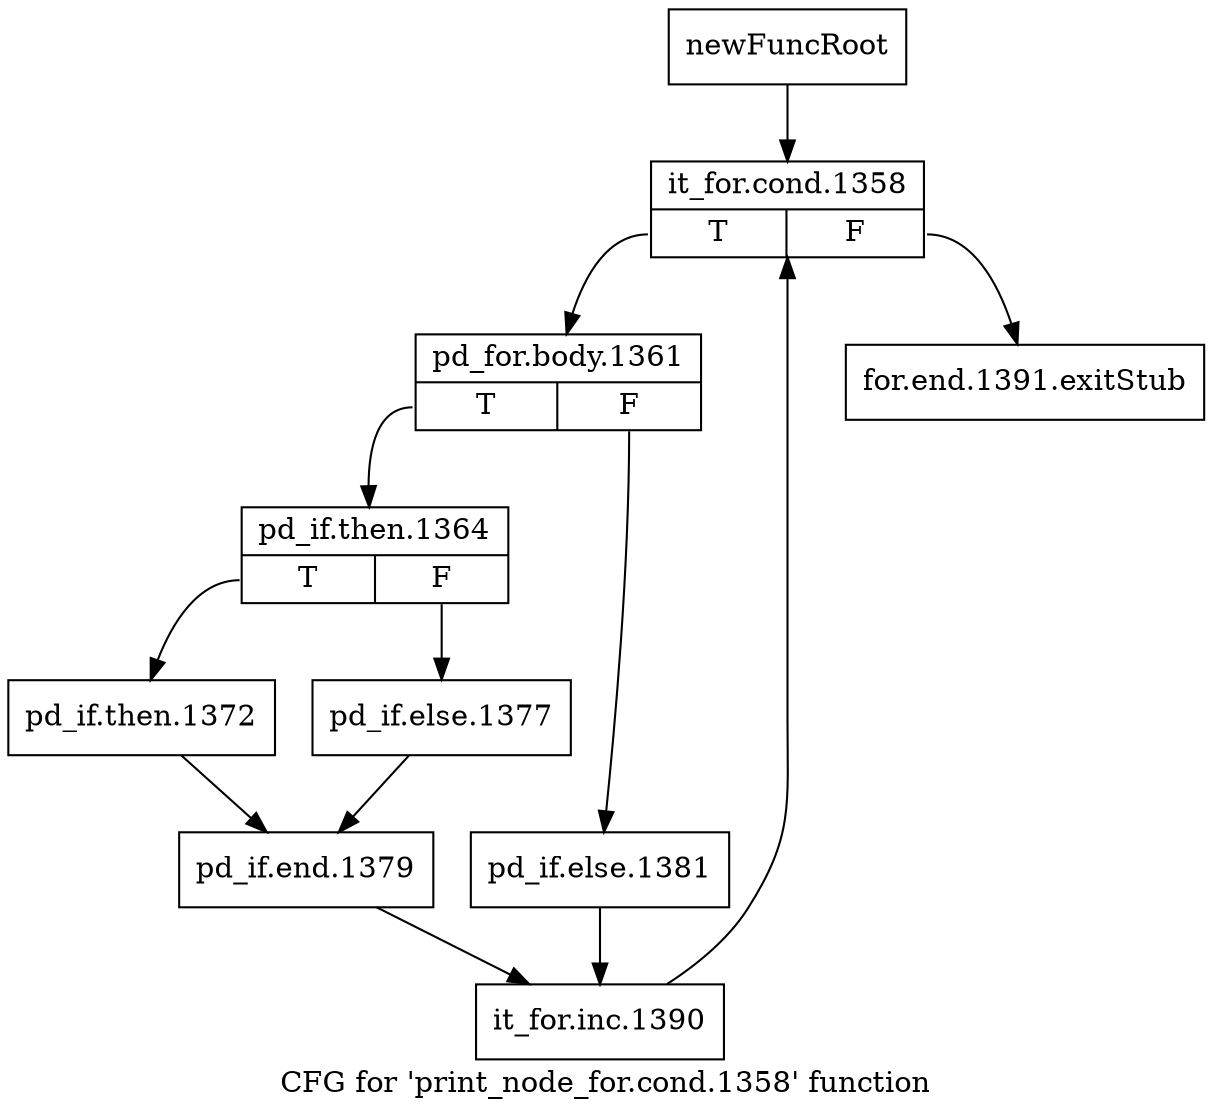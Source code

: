 digraph "CFG for 'print_node_for.cond.1358' function" {
	label="CFG for 'print_node_for.cond.1358' function";

	Node0xb77d110 [shape=record,label="{newFuncRoot}"];
	Node0xb77d110 -> Node0xb77d1b0;
	Node0xb77d160 [shape=record,label="{for.end.1391.exitStub}"];
	Node0xb77d1b0 [shape=record,label="{it_for.cond.1358|{<s0>T|<s1>F}}"];
	Node0xb77d1b0:s0 -> Node0xb77d200;
	Node0xb77d1b0:s1 -> Node0xb77d160;
	Node0xb77d200 [shape=record,label="{pd_for.body.1361|{<s0>T|<s1>F}}"];
	Node0xb77d200:s0 -> Node0xb77d2a0;
	Node0xb77d200:s1 -> Node0xb77d250;
	Node0xb77d250 [shape=record,label="{pd_if.else.1381}"];
	Node0xb77d250 -> Node0xb77d3e0;
	Node0xb77d2a0 [shape=record,label="{pd_if.then.1364|{<s0>T|<s1>F}}"];
	Node0xb77d2a0:s0 -> Node0xb77d340;
	Node0xb77d2a0:s1 -> Node0xb77d2f0;
	Node0xb77d2f0 [shape=record,label="{pd_if.else.1377}"];
	Node0xb77d2f0 -> Node0xb77d390;
	Node0xb77d340 [shape=record,label="{pd_if.then.1372}"];
	Node0xb77d340 -> Node0xb77d390;
	Node0xb77d390 [shape=record,label="{pd_if.end.1379}"];
	Node0xb77d390 -> Node0xb77d3e0;
	Node0xb77d3e0 [shape=record,label="{it_for.inc.1390}"];
	Node0xb77d3e0 -> Node0xb77d1b0;
}

